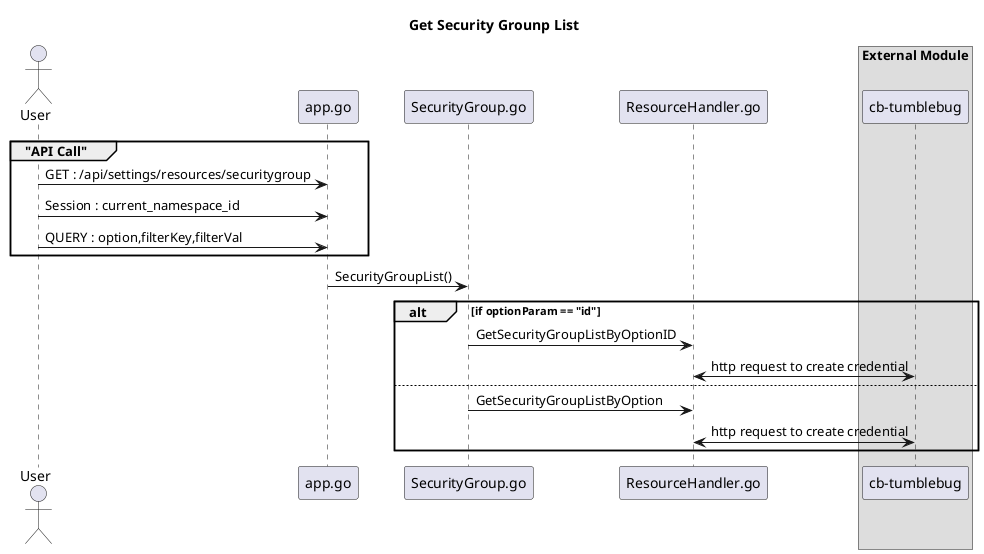@startuml

title "Get Security Grounp List"

actor User as user
participant "app.go" as app
participant "SecurityGroup.go" as route
participant "ResourceHandler.go" as handler

box "External Module"
participant "cb-tumblebug" as tumblebug

group "API Call"
user -> app : GET : /api/settings/resources/securitygroup
user -> app : Session : current_namespace_id
user -> app : QUERY : option,filterKey,filterVal

end

app -> route : SecurityGroupList()
alt if optionParam == "id"
route -> handler: GetSecurityGroupListByOptionID
handler <-> tumblebug: http request to create credential
else
route -> handler: GetSecurityGroupListByOption
handler <-> tumblebug: http request to create credential
end


@enduml